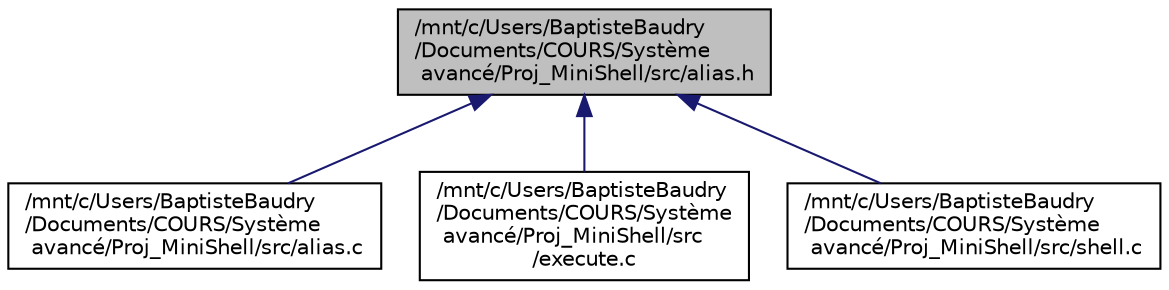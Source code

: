 digraph "/mnt/c/Users/BaptisteBaudry/Documents/COURS/Système avancé/Proj_MiniShell/src/alias.h"
{
 // LATEX_PDF_SIZE
  edge [fontname="Helvetica",fontsize="10",labelfontname="Helvetica",labelfontsize="10"];
  node [fontname="Helvetica",fontsize="10",shape=record];
  Node1 [label="/mnt/c/Users/BaptisteBaudry\l/Documents/COURS/Système\l avancé/Proj_MiniShell/src/alias.h",height=0.2,width=0.4,color="black", fillcolor="grey75", style="filled", fontcolor="black",tooltip="Fonctions de gestion des alias."];
  Node1 -> Node2 [dir="back",color="midnightblue",fontsize="10",style="solid",fontname="Helvetica"];
  Node2 [label="/mnt/c/Users/BaptisteBaudry\l/Documents/COURS/Système\l avancé/Proj_MiniShell/src/alias.c",height=0.2,width=0.4,color="black", fillcolor="white", style="filled",URL="$alias_8c.html",tooltip="Gestion des alias."];
  Node1 -> Node3 [dir="back",color="midnightblue",fontsize="10",style="solid",fontname="Helvetica"];
  Node3 [label="/mnt/c/Users/BaptisteBaudry\l/Documents/COURS/Système\l avancé/Proj_MiniShell/src\l/execute.c",height=0.2,width=0.4,color="black", fillcolor="white", style="filled",URL="$execute_8c.html",tooltip="Fonctions d'exécution des commandes."];
  Node1 -> Node4 [dir="back",color="midnightblue",fontsize="10",style="solid",fontname="Helvetica"];
  Node4 [label="/mnt/c/Users/BaptisteBaudry\l/Documents/COURS/Système\l avancé/Proj_MiniShell/src/shell.c",height=0.2,width=0.4,color="black", fillcolor="white", style="filled",URL="$shell_8c.html",tooltip="Fonctions principales du shell."];
}
